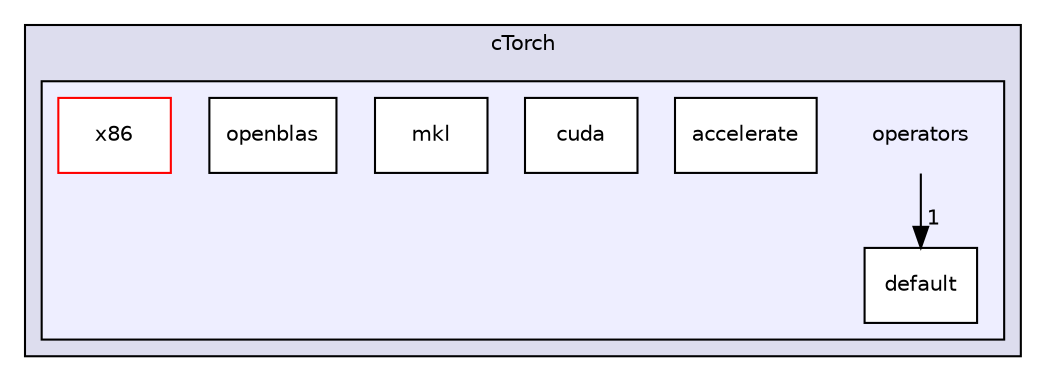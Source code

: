 digraph "cTorch/operators" {
  compound=true
  node [ fontsize="10", fontname="Helvetica"];
  edge [ labelfontsize="10", labelfontname="Helvetica"];
  subgraph clusterdir_4f783408a90c79069ee8a6459ffae78f {
    graph [ bgcolor="#ddddee", pencolor="black", label="cTorch" fontname="Helvetica", fontsize="10", URL="dir_4f783408a90c79069ee8a6459ffae78f.html"]
  subgraph clusterdir_fe853cb77c2d75d984b93720a04eebde {
    graph [ bgcolor="#eeeeff", pencolor="black", label="" URL="dir_fe853cb77c2d75d984b93720a04eebde.html"];
    dir_fe853cb77c2d75d984b93720a04eebde [shape=plaintext label="operators"];
    dir_15dbdc33d20e1c03ddd6e1222b754cc3 [shape=box label="accelerate" color="black" fillcolor="white" style="filled" URL="dir_15dbdc33d20e1c03ddd6e1222b754cc3.html"];
    dir_525668a993d8dfe11aa91449dfc3def5 [shape=box label="cuda" color="black" fillcolor="white" style="filled" URL="dir_525668a993d8dfe11aa91449dfc3def5.html"];
    dir_3194c601f52e11277ed1639d7ae5a527 [shape=box label="default" color="black" fillcolor="white" style="filled" URL="dir_3194c601f52e11277ed1639d7ae5a527.html"];
    dir_470abe42dd930a6f004b4d8de7ffeb0c [shape=box label="mkl" color="black" fillcolor="white" style="filled" URL="dir_470abe42dd930a6f004b4d8de7ffeb0c.html"];
    dir_f0e0910976fcf1ee8f38e829f6d617ca [shape=box label="openblas" color="black" fillcolor="white" style="filled" URL="dir_f0e0910976fcf1ee8f38e829f6d617ca.html"];
    dir_d8a4544b799f4f42cd075b1d8664784b [shape=box label="x86" color="red" fillcolor="white" style="filled" URL="dir_d8a4544b799f4f42cd075b1d8664784b.html"];
  }
  }
  dir_fe853cb77c2d75d984b93720a04eebde->dir_3194c601f52e11277ed1639d7ae5a527 [headlabel="1", labeldistance=1.5 headhref="dir_000001_000004.html"];
}
